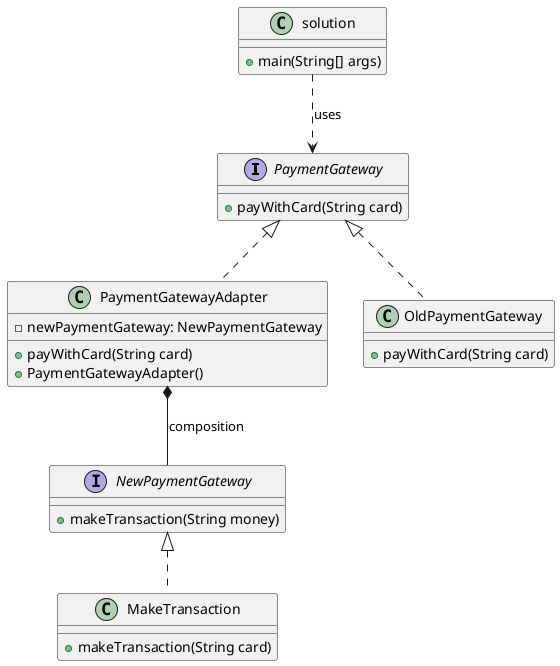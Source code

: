 @startuml

interface PaymentGateway {
    +payWithCard(String card)
}

interface NewPaymentGateway {
    +makeTransaction(String money)
}

class MakeTransaction implements NewPaymentGateway {
    +makeTransaction(String card)
}

class PaymentGatewayAdapter implements PaymentGateway {
    +payWithCard(String card)
    -newPaymentGateway: NewPaymentGateway
    +PaymentGatewayAdapter()
}

PaymentGatewayAdapter *-- NewPaymentGateway : composition

class OldPaymentGateway implements PaymentGateway {
    +payWithCard(String card)
}

class solution {
    +main(String[] args)
}

solution ..> PaymentGateway : uses

@enduml
